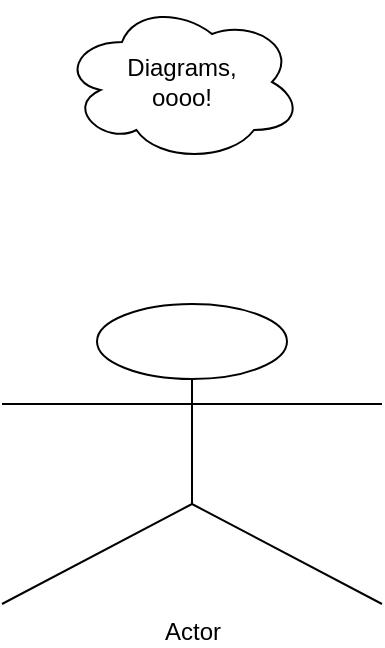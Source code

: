 <mxGraphModel dx="620" dy="694" grid="1" gridSize="10" guides="1" tooltips="1" connect="1" arrows="1" fold="1" page="1" pageScale="1" pageWidth="850" pageHeight="1100" background="#ffffff"><root><mxCell id="0"/><mxCell id="1" parent="0"/><mxCell id="2" value="Actor" style="shape=umlActor;verticalLabelPosition=bottom;labelBackgroundColor=#ffffff;verticalAlign=top;html=1;" vertex="1" parent="1"><mxGeometry x="190" y="331" width="190" height="150" as="geometry"/></mxCell><mxCell id="5" value="" style="ellipse;shape=cloud;whiteSpace=wrap;html=1;" vertex="1" parent="1"><mxGeometry x="220" y="180" width="120" height="80" as="geometry"/></mxCell><mxCell id="6" value="Diagrams, oooo!" style="text;html=1;strokeColor=none;fillColor=none;align=center;verticalAlign=middle;whiteSpace=wrap;rounded=0;" vertex="1" parent="1"><mxGeometry x="260" y="210" width="40" height="20" as="geometry"/></mxCell></root></mxGraphModel>
